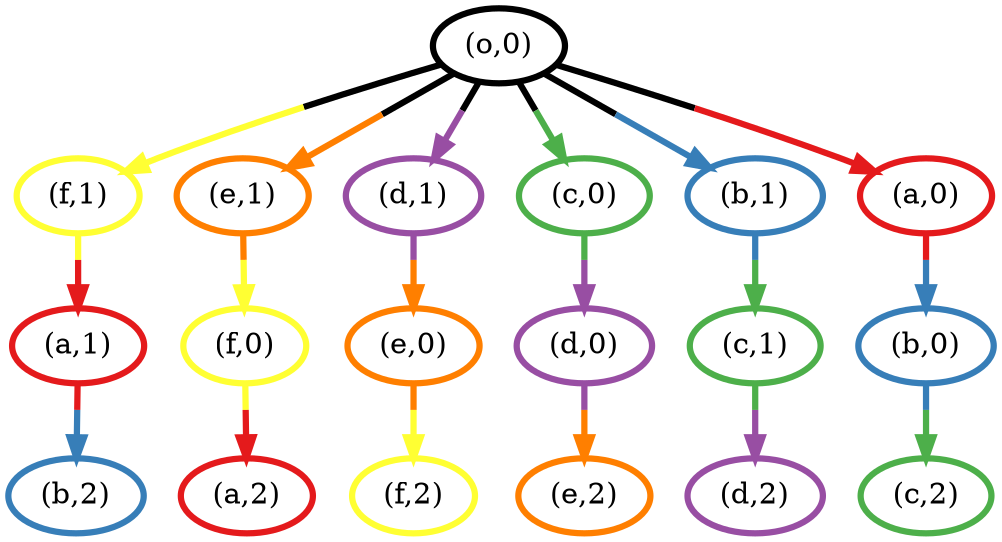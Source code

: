 digraph G {
	18 [penwidth=3,colorscheme=set19,color=1175026672,label="(o,0)"]
	17 [penwidth=3,colorscheme=set19,color=6,label="(f,1)"]
	16 [penwidth=3,colorscheme=set19,color=1,label="(a,2)"]
	15 [penwidth=3,colorscheme=set19,color=6,label="(f,0)"]
	14 [penwidth=3,colorscheme=set19,color=5,label="(e,1)"]
	13 [penwidth=3,colorscheme=set19,color=6,label="(f,2)"]
	12 [penwidth=3,colorscheme=set19,color=5,label="(e,0)"]
	11 [penwidth=3,colorscheme=set19,color=4,label="(d,1)"]
	10 [penwidth=3,colorscheme=set19,color=5,label="(e,2)"]
	9 [penwidth=3,colorscheme=set19,color=4,label="(d,2)"]
	8 [penwidth=3,colorscheme=set19,color=4,label="(d,0)"]
	7 [penwidth=3,colorscheme=set19,color=3,label="(c,0)"]
	6 [penwidth=3,colorscheme=set19,color=3,label="(c,1)"]
	5 [penwidth=3,colorscheme=set19,color=2,label="(b,1)"]
	4 [penwidth=3,colorscheme=set19,color=3,label="(c,2)"]
	3 [penwidth=3,colorscheme=set19,color=2,label="(b,2)"]
	2 [penwidth=3,colorscheme=set19,color=1,label="(a,1)"]
	1 [penwidth=3,colorscheme=set19,color=2,label="(b,0)"]
	0 [penwidth=3,colorscheme=set19,color=1,label="(a,0)"]
	18 -> 17 [penwidth=3,colorscheme=set19,color="1175026672;0.5:6"]
	18 -> 14 [penwidth=3,colorscheme=set19,color="1175026672;0.5:5"]
	18 -> 11 [penwidth=3,colorscheme=set19,color="1175026672;0.5:4"]
	18 -> 7 [penwidth=3,colorscheme=set19,color="1175026672;0.5:3"]
	18 -> 5 [penwidth=3,colorscheme=set19,color="1175026672;0.5:2"]
	18 -> 0 [penwidth=3,colorscheme=set19,color="1175026672;0.5:1"]
	17 -> 2 [penwidth=3,colorscheme=set19,color="6;0.5:1"]
	15 -> 16 [penwidth=3,colorscheme=set19,color="6;0.5:1"]
	14 -> 15 [penwidth=3,colorscheme=set19,color="5;0.5:6"]
	12 -> 13 [penwidth=3,colorscheme=set19,color="5;0.5:6"]
	11 -> 12 [penwidth=3,colorscheme=set19,color="4;0.5:5"]
	8 -> 10 [penwidth=3,colorscheme=set19,color="4;0.5:5"]
	7 -> 8 [penwidth=3,colorscheme=set19,color="3;0.5:4"]
	6 -> 9 [penwidth=3,colorscheme=set19,color="3;0.5:4"]
	5 -> 6 [penwidth=3,colorscheme=set19,color="2;0.5:3"]
	2 -> 3 [penwidth=3,colorscheme=set19,color="1;0.5:2"]
	1 -> 4 [penwidth=3,colorscheme=set19,color="2;0.5:3"]
	0 -> 1 [penwidth=3,colorscheme=set19,color="1;0.5:2"]
}